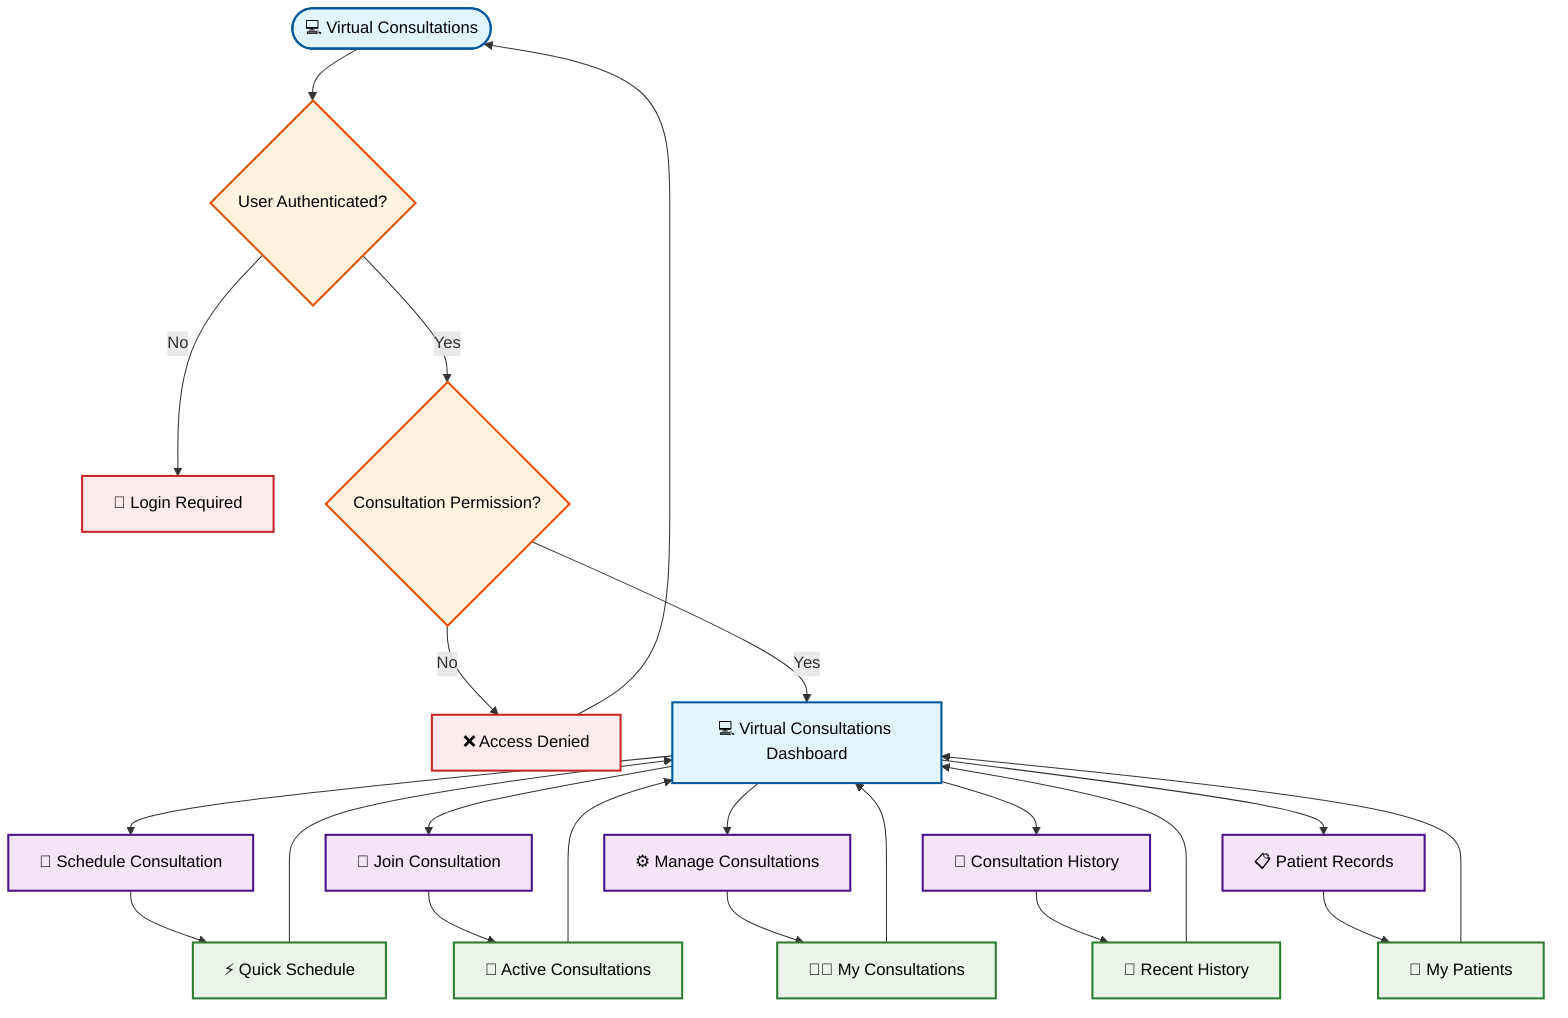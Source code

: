 flowchart TD
    %% Virtual Consultations Dashboard - Main Entry Point
    
    Start([💻 Virtual Consultations]) --> AuthCheck{User Authenticated?}
    AuthCheck -->|No| LoginRequired[🔐 Login Required]
    AuthCheck -->|Yes| PermissionCheck{Consultation Permission?}
    
    PermissionCheck -->|No| AccessDenied[❌ Access Denied]
    PermissionCheck -->|Yes| ConsultationDashboard[💻 Virtual Consultations Dashboard]
    
    %% Main Consultation Categories
    ConsultationDashboard --> ScheduleConsultation[📅 Schedule Consultation]
    ConsultationDashboard --> JoinConsultation[🎥 Join Consultation]
    ConsultationDashboard --> ManageConsultations[⚙️ Manage Consultations]
    ConsultationDashboard --> ConsultationHistory[📜 Consultation History]
    ConsultationDashboard --> PatientRecords[📋 Patient Records]
    
    %% Quick Actions
    ScheduleConsultation --> QuickSchedule[⚡ Quick Schedule]
    JoinConsultation --> ActiveConsultations[🔴 Active Consultations]
    ManageConsultations --> MyConsultations[👨‍⚕️ My Consultations]
    ConsultationHistory --> RecentHistory[📅 Recent History]
    PatientRecords --> MyPatients[👥 My Patients]
    
    %% Return paths
    QuickSchedule --> ConsultationDashboard
    ActiveConsultations --> ConsultationDashboard
    MyConsultations --> ConsultationDashboard
    RecentHistory --> ConsultationDashboard
    MyPatients --> ConsultationDashboard
    AccessDenied --> Start
    
    %% Styling
    classDef startEnd fill:#e1f5fe,stroke:#01579b,stroke-width:2px,color:#000
    classDef process fill:#f3e5f5,stroke:#4a148c,stroke-width:2px,color:#000
    classDef decision fill:#fff3e0,stroke:#e65100,stroke-width:2px,color:#000
    classDef error fill:#ffebee,stroke:#c62828,stroke-width:2px,color:#000
    classDef quick fill:#e8f5e8,stroke:#2e7d32,stroke-width:2px,color:#000
    
    class Start,ConsultationDashboard startEnd
    class ScheduleConsultation,JoinConsultation,ManageConsultations,ConsultationHistory,PatientRecords process
    class AuthCheck,PermissionCheck decision
    class LoginRequired,AccessDenied error
    class QuickSchedule,ActiveConsultations,MyConsultations,RecentHistory,MyPatients quick
